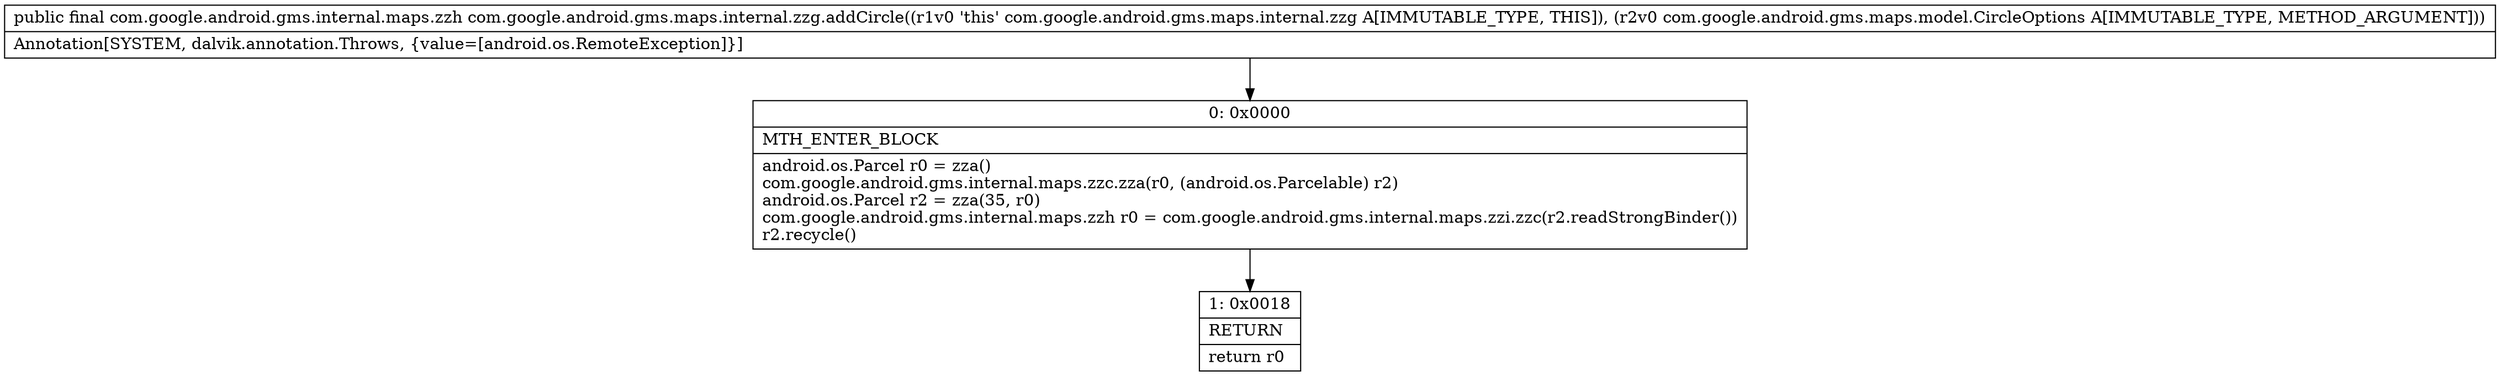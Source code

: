 digraph "CFG forcom.google.android.gms.maps.internal.zzg.addCircle(Lcom\/google\/android\/gms\/maps\/model\/CircleOptions;)Lcom\/google\/android\/gms\/internal\/maps\/zzh;" {
Node_0 [shape=record,label="{0\:\ 0x0000|MTH_ENTER_BLOCK\l|android.os.Parcel r0 = zza()\lcom.google.android.gms.internal.maps.zzc.zza(r0, (android.os.Parcelable) r2)\landroid.os.Parcel r2 = zza(35, r0)\lcom.google.android.gms.internal.maps.zzh r0 = com.google.android.gms.internal.maps.zzi.zzc(r2.readStrongBinder())\lr2.recycle()\l}"];
Node_1 [shape=record,label="{1\:\ 0x0018|RETURN\l|return r0\l}"];
MethodNode[shape=record,label="{public final com.google.android.gms.internal.maps.zzh com.google.android.gms.maps.internal.zzg.addCircle((r1v0 'this' com.google.android.gms.maps.internal.zzg A[IMMUTABLE_TYPE, THIS]), (r2v0 com.google.android.gms.maps.model.CircleOptions A[IMMUTABLE_TYPE, METHOD_ARGUMENT]))  | Annotation[SYSTEM, dalvik.annotation.Throws, \{value=[android.os.RemoteException]\}]\l}"];
MethodNode -> Node_0;
Node_0 -> Node_1;
}

